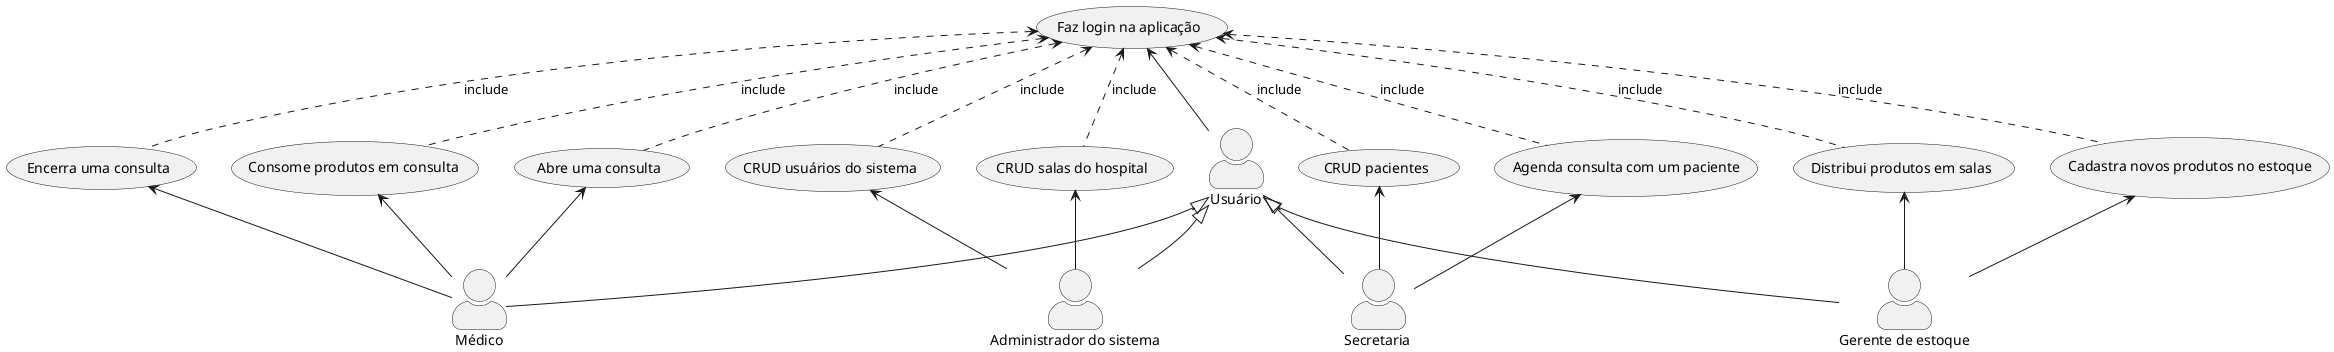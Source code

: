 @startuml

skinparam actorStyle awesome

"Administrador do sistema" as admin
"Secretaria " as secretaria
"Médico" as medico
"Gerente de estoque" as gerente
"Usuário" as usuario

"CRUD usuários do sistema" as (crud usuario)

"CRUD salas do hospital" as (crud salas)

"Cadastra novos produtos no estoque" as (cadastra produtos)
"Distribui produtos em salas" as (distribui produtos)

"CRUD pacientes" as (crud pacientes)

"Agenda consulta com um paciente" as (agenda consulta)

"Abre uma consulta" as (abre consulta)
"Consome produtos em consulta" as (consome produtos)
"Encerra uma consulta" as (encerra consulta)

"Faz login na aplicação" as (login)

usuario <|-- admin
usuario <|-- secretaria
usuario <|-- medico
usuario <|-- gerente

usuario -up-> (login)

admin -up-> (crud usuario)
(crud usuario) .up.> (login) : include

admin -up-> (crud salas)
(crud salas) .up.> (login) : include

gerente -up-> (cadastra produtos)
gerente -up-> (distribui produtos)
(cadastra produtos) .up.> (login) : include
(distribui produtos) .up.> (login) : include

secretaria -up-> (agenda consulta)
secretaria -up-> (crud pacientes)
(agenda consulta) .up.> (login) : include
(crud pacientes) .up.> (login) : include

medico -up-> (abre consulta) 
medico -up-> (consome produtos)
medico -up-> (encerra consulta) 
(abre consulta) .up.> (login) : include
(consome produtos) .up.> (login) : include
(encerra consulta) .up.> (login) : include

@enduml
